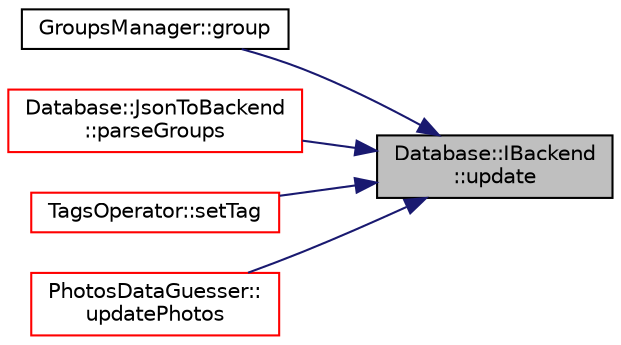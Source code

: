 digraph "Database::IBackend::update"
{
 // LATEX_PDF_SIZE
  edge [fontname="Helvetica",fontsize="10",labelfontname="Helvetica",labelfontsize="10"];
  node [fontname="Helvetica",fontsize="10",shape=record];
  rankdir="RL";
  Node1 [label="Database::IBackend\l::update",height=0.2,width=0.4,color="black", fillcolor="grey75", style="filled", fontcolor="black",tooltip="update photos details"];
  Node1 -> Node2 [dir="back",color="midnightblue",fontsize="10",style="solid",fontname="Helvetica"];
  Node2 [label="GroupsManager::group",height=0.2,width=0.4,color="black", fillcolor="white", style="filled",URL="$namespace_groups_manager.html#a36d06be40255e8a0134e20f37a9da47b",tooltip=" "];
  Node1 -> Node3 [dir="back",color="midnightblue",fontsize="10",style="solid",fontname="Helvetica"];
  Node3 [label="Database::JsonToBackend\l::parseGroups",height=0.2,width=0.4,color="red", fillcolor="white", style="filled",URL="$class_database_1_1_json_to_backend.html#a75985a468b427340d7ee01267c32fe86",tooltip=" "];
  Node1 -> Node5 [dir="back",color="midnightblue",fontsize="10",style="solid",fontname="Helvetica"];
  Node5 [label="TagsOperator::setTag",height=0.2,width=0.4,color="red", fillcolor="white", style="filled",URL="$class_tags_operator.html#aa6ec7f69096cee8febd2182a882f5bbd",tooltip=" "];
  Node1 -> Node9 [dir="back",color="midnightblue",fontsize="10",style="solid",fontname="Helvetica"];
  Node9 [label="PhotosDataGuesser::\lupdatePhotos",height=0.2,width=0.4,color="red", fillcolor="white", style="filled",URL="$class_photos_data_guesser.html#a871a5f672326c05ca924bd17f41796dc",tooltip=" "];
}

